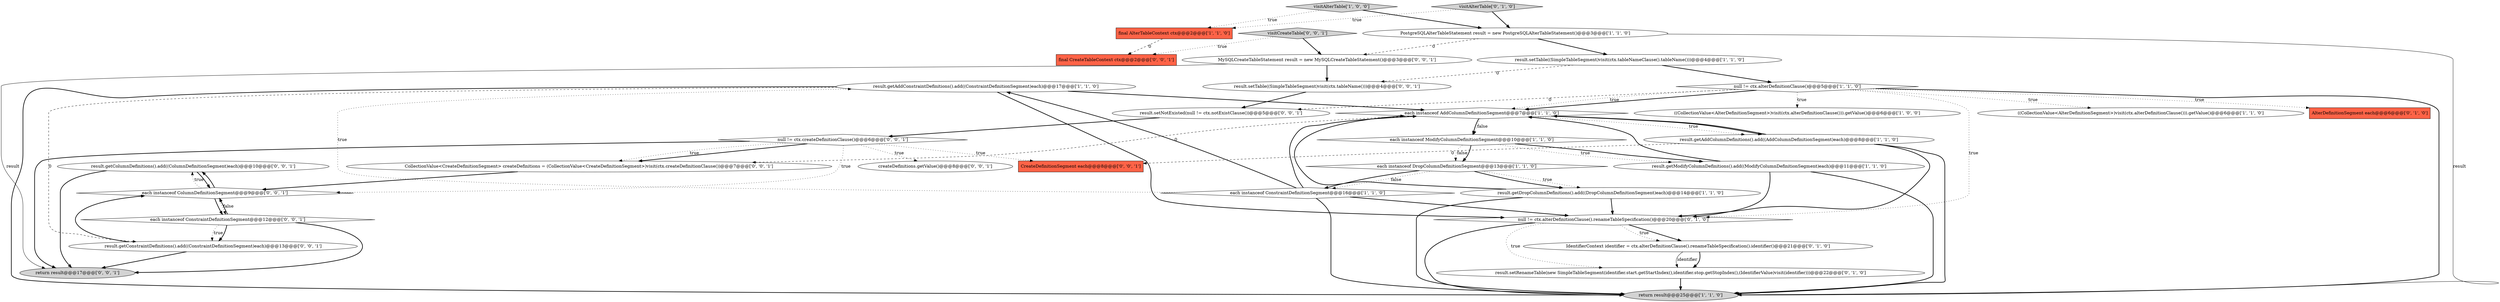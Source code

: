 digraph {
33 [style = filled, label = "return result@@@17@@@['0', '0', '1']", fillcolor = lightgray, shape = ellipse image = "AAA0AAABBB3BBB"];
24 [style = filled, label = "result.getColumnDefinitions().add((ColumnDefinitionSegment)each)@@@10@@@['0', '0', '1']", fillcolor = white, shape = ellipse image = "AAA0AAABBB3BBB"];
10 [style = filled, label = "result.getDropColumnDefinitions().add((DropColumnDefinitionSegment)each)@@@14@@@['1', '1', '0']", fillcolor = white, shape = ellipse image = "AAA0AAABBB1BBB"];
11 [style = filled, label = "each instanceof DropColumnDefinitionSegment@@@13@@@['1', '1', '0']", fillcolor = white, shape = diamond image = "AAA0AAABBB1BBB"];
0 [style = filled, label = "visitAlterTable['1', '0', '0']", fillcolor = lightgray, shape = diamond image = "AAA0AAABBB1BBB"];
26 [style = filled, label = "null != ctx.createDefinitionClause()@@@6@@@['0', '0', '1']", fillcolor = white, shape = diamond image = "AAA0AAABBB3BBB"];
6 [style = filled, label = "each instanceof ModifyColumnDefinitionSegment@@@10@@@['1', '1', '0']", fillcolor = white, shape = diamond image = "AAA0AAABBB1BBB"];
2 [style = filled, label = "((CollectionValue<AlterDefinitionSegment>)visit(ctx.alterDefinitionClause())).getValue()@@@6@@@['1', '0', '0']", fillcolor = white, shape = ellipse image = "AAA0AAABBB1BBB"];
13 [style = filled, label = "result.setTable((SimpleTableSegment)visit(ctx.tableNameClause().tableName()))@@@4@@@['1', '1', '0']", fillcolor = white, shape = ellipse image = "AAA0AAABBB1BBB"];
19 [style = filled, label = "visitAlterTable['0', '1', '0']", fillcolor = lightgray, shape = diamond image = "AAA0AAABBB2BBB"];
27 [style = filled, label = "result.getConstraintDefinitions().add((ConstraintDefinitionSegment)each)@@@13@@@['0', '0', '1']", fillcolor = white, shape = ellipse image = "AAA0AAABBB3BBB"];
32 [style = filled, label = "CollectionValue<CreateDefinitionSegment> createDefinitions = (CollectionValue<CreateDefinitionSegment>)visit(ctx.createDefinitionClause())@@@7@@@['0', '0', '1']", fillcolor = white, shape = ellipse image = "AAA0AAABBB3BBB"];
8 [style = filled, label = "PostgreSQLAlterTableStatement result = new PostgreSQLAlterTableStatement()@@@3@@@['1', '1', '0']", fillcolor = white, shape = ellipse image = "AAA0AAABBB1BBB"];
25 [style = filled, label = "result.setNotExisted(null != ctx.notExistClause())@@@5@@@['0', '0', '1']", fillcolor = white, shape = ellipse image = "AAA0AAABBB3BBB"];
30 [style = filled, label = "CreateDefinitionSegment each@@@8@@@['0', '0', '1']", fillcolor = tomato, shape = box image = "AAA0AAABBB3BBB"];
1 [style = filled, label = "result.getAddConstraintDefinitions().add((ConstraintDefinitionSegment)each)@@@17@@@['1', '1', '0']", fillcolor = white, shape = ellipse image = "AAA0AAABBB1BBB"];
18 [style = filled, label = "IdentifierContext identifier = ctx.alterDefinitionClause().renameTableSpecification().identifier()@@@21@@@['0', '1', '0']", fillcolor = white, shape = ellipse image = "AAA1AAABBB2BBB"];
12 [style = filled, label = "final AlterTableContext ctx@@@2@@@['1', '1', '0']", fillcolor = tomato, shape = box image = "AAA0AAABBB1BBB"];
29 [style = filled, label = "final CreateTableContext ctx@@@2@@@['0', '0', '1']", fillcolor = tomato, shape = box image = "AAA0AAABBB3BBB"];
23 [style = filled, label = "MySQLCreateTableStatement result = new MySQLCreateTableStatement()@@@3@@@['0', '0', '1']", fillcolor = white, shape = ellipse image = "AAA0AAABBB3BBB"];
20 [style = filled, label = "result.setRenameTable(new SimpleTableSegment(identifier.start.getStartIndex(),identifier.stop.getStopIndex(),(IdentifierValue)visit(identifier)))@@@22@@@['0', '1', '0']", fillcolor = white, shape = ellipse image = "AAA1AAABBB2BBB"];
14 [style = filled, label = "result.getAddColumnDefinitions().add((AddColumnDefinitionSegment)each)@@@8@@@['1', '1', '0']", fillcolor = white, shape = ellipse image = "AAA0AAABBB1BBB"];
16 [style = filled, label = "null != ctx.alterDefinitionClause().renameTableSpecification()@@@20@@@['0', '1', '0']", fillcolor = white, shape = diamond image = "AAA1AAABBB2BBB"];
34 [style = filled, label = "result.setTable((SimpleTableSegment)visit(ctx.tableName()))@@@4@@@['0', '0', '1']", fillcolor = white, shape = ellipse image = "AAA0AAABBB3BBB"];
7 [style = filled, label = "result.getModifyColumnDefinitions().add((ModifyColumnDefinitionSegment)each)@@@11@@@['1', '1', '0']", fillcolor = white, shape = ellipse image = "AAA0AAABBB1BBB"];
31 [style = filled, label = "visitCreateTable['0', '0', '1']", fillcolor = lightgray, shape = diamond image = "AAA0AAABBB3BBB"];
9 [style = filled, label = "null != ctx.alterDefinitionClause()@@@5@@@['1', '1', '0']", fillcolor = white, shape = diamond image = "AAA0AAABBB1BBB"];
3 [style = filled, label = "((CollectionValue<AlterDefinitionSegment>)visit(ctx.alterDefinitionClause())).getValue()@@@6@@@['1', '1', '0']", fillcolor = white, shape = ellipse image = "AAA0AAABBB1BBB"];
22 [style = filled, label = "createDefinitions.getValue()@@@8@@@['0', '0', '1']", fillcolor = white, shape = ellipse image = "AAA0AAABBB3BBB"];
17 [style = filled, label = "AlterDefinitionSegment each@@@6@@@['0', '1', '0']", fillcolor = tomato, shape = box image = "AAA0AAABBB2BBB"];
4 [style = filled, label = "each instanceof AddColumnDefinitionSegment@@@7@@@['1', '1', '0']", fillcolor = white, shape = diamond image = "AAA0AAABBB1BBB"];
15 [style = filled, label = "each instanceof ConstraintDefinitionSegment@@@16@@@['1', '1', '0']", fillcolor = white, shape = diamond image = "AAA0AAABBB1BBB"];
28 [style = filled, label = "each instanceof ConstraintDefinitionSegment@@@12@@@['0', '0', '1']", fillcolor = white, shape = diamond image = "AAA0AAABBB3BBB"];
5 [style = filled, label = "return result@@@25@@@['1', '1', '0']", fillcolor = lightgray, shape = ellipse image = "AAA0AAABBB1BBB"];
21 [style = filled, label = "each instanceof ColumnDefinitionSegment@@@9@@@['0', '0', '1']", fillcolor = white, shape = diamond image = "AAA0AAABBB3BBB"];
10->16 [style = bold, label=""];
14->5 [style = bold, label=""];
24->21 [style = bold, label=""];
28->21 [style = bold, label=""];
4->6 [style = bold, label=""];
16->20 [style = dotted, label="true"];
27->33 [style = bold, label=""];
15->1 [style = bold, label=""];
18->20 [style = bold, label=""];
14->16 [style = bold, label=""];
11->10 [style = dotted, label="true"];
9->4 [style = bold, label=""];
24->33 [style = bold, label=""];
18->20 [style = solid, label="identifier"];
26->21 [style = dotted, label="true"];
6->7 [style = dotted, label="true"];
21->28 [style = dotted, label="false"];
16->18 [style = bold, label=""];
15->1 [style = dotted, label="true"];
6->11 [style = dotted, label="false"];
6->11 [style = bold, label=""];
20->5 [style = bold, label=""];
15->4 [style = bold, label=""];
7->16 [style = bold, label=""];
19->8 [style = bold, label=""];
25->26 [style = bold, label=""];
11->15 [style = dotted, label="false"];
16->18 [style = dotted, label="true"];
8->5 [style = solid, label="result"];
0->12 [style = dotted, label="true"];
26->33 [style = bold, label=""];
21->24 [style = dotted, label="true"];
23->33 [style = solid, label="result"];
11->15 [style = bold, label=""];
0->8 [style = bold, label=""];
21->24 [style = bold, label=""];
28->27 [style = dotted, label="true"];
26->30 [style = dotted, label="true"];
4->32 [style = dashed, label="0"];
9->2 [style = dotted, label="true"];
9->17 [style = dotted, label="true"];
14->30 [style = dashed, label="0"];
32->21 [style = bold, label=""];
8->23 [style = dashed, label="0"];
23->34 [style = bold, label=""];
28->27 [style = bold, label=""];
4->6 [style = dotted, label="false"];
11->10 [style = bold, label=""];
9->25 [style = dashed, label="0"];
1->27 [style = dashed, label="0"];
7->4 [style = bold, label=""];
10->4 [style = bold, label=""];
28->33 [style = bold, label=""];
19->12 [style = dotted, label="true"];
26->32 [style = bold, label=""];
9->4 [style = dotted, label="true"];
12->29 [style = dashed, label="0"];
4->14 [style = dotted, label="true"];
15->16 [style = bold, label=""];
15->5 [style = bold, label=""];
8->13 [style = bold, label=""];
31->29 [style = dotted, label="true"];
1->4 [style = bold, label=""];
9->16 [style = dotted, label="true"];
4->14 [style = bold, label=""];
16->5 [style = bold, label=""];
7->5 [style = bold, label=""];
9->3 [style = dotted, label="true"];
26->32 [style = dotted, label="true"];
13->9 [style = bold, label=""];
13->34 [style = dashed, label="0"];
14->4 [style = bold, label=""];
6->7 [style = bold, label=""];
34->25 [style = bold, label=""];
1->16 [style = bold, label=""];
9->5 [style = bold, label=""];
26->22 [style = dotted, label="true"];
10->5 [style = bold, label=""];
21->28 [style = bold, label=""];
31->23 [style = bold, label=""];
27->21 [style = bold, label=""];
1->5 [style = bold, label=""];
}
